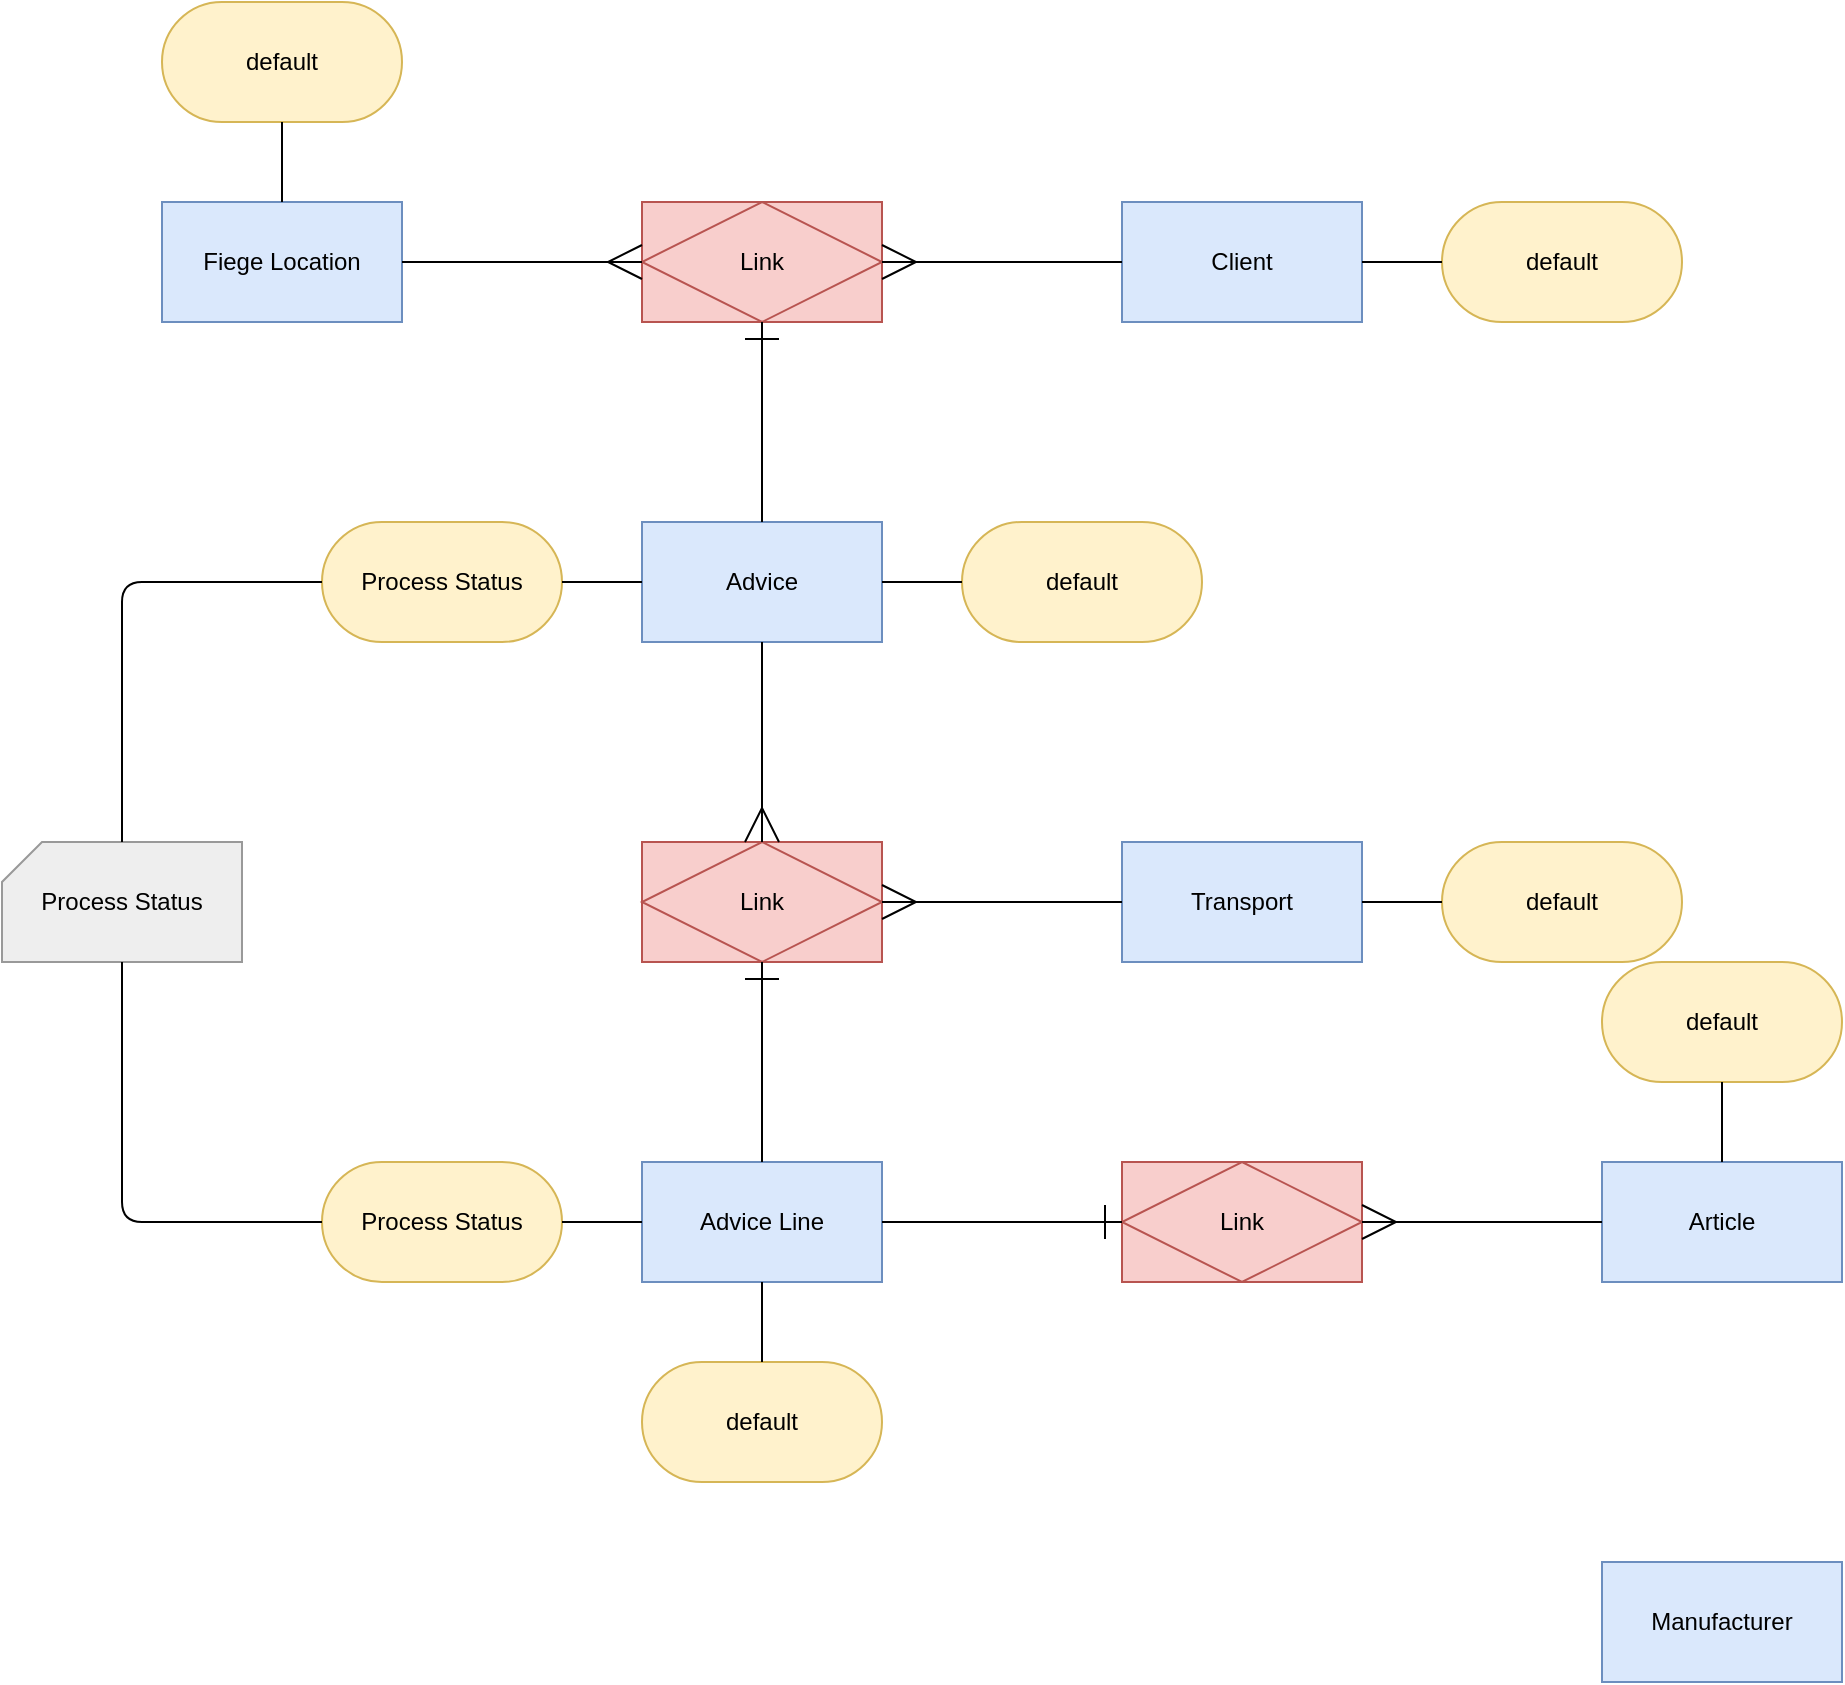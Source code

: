 <mxfile version="25.0.3">
  <diagram name="Seite-1" id="FO7F2LYot5oVuI9nNaOF">
    <mxGraphModel dx="2261" dy="746" grid="1" gridSize="10" guides="1" tooltips="1" connect="1" arrows="1" fold="1" page="1" pageScale="1" pageWidth="827" pageHeight="1169" math="0" shadow="0">
      <root>
        <mxCell id="0" />
        <mxCell id="1" parent="0" />
        <object label="Client" btelligentShapeType="Hub" id="CRDZAX5_v3VsPTcbH_Vh-15">
          <mxCell style="rounded=0;whiteSpace=wrap;html=1;fillColor=#dae8fc;strokeColor=#6c8ebf;" parent="1" vertex="1">
            <mxGeometry x="400" y="200" width="120" height="60" as="geometry" />
          </mxCell>
        </object>
        <object label="default" btelligentShapeType="Satellite" id="CRDZAX5_v3VsPTcbH_Vh-16">
          <mxCell style="rounded=1;whiteSpace=wrap;html=1;arcSize=50;fillColor=#fff2cc;strokeColor=#d6b656;" parent="1" vertex="1">
            <mxGeometry x="560" y="200" width="120" height="60" as="geometry" />
          </mxCell>
        </object>
        <object label="" btelligentShapeType="Hub-to-Sat" id="CRDZAX5_v3VsPTcbH_Vh-17">
          <mxCell style="endArrow=none;html=1;rounded=1;edgeStyle=orthogonalEdgeStyle;curved=0;" parent="1" source="CRDZAX5_v3VsPTcbH_Vh-16" target="CRDZAX5_v3VsPTcbH_Vh-15" edge="1">
            <mxGeometry width="50" height="50" relative="1" as="geometry">
              <mxPoint x="290" y="140" as="sourcePoint" />
              <mxPoint x="190" y="140" as="targetPoint" />
            </mxGeometry>
          </mxCell>
        </object>
        <object label="Fiege Location" btelligentShapeType="Hub" id="CRDZAX5_v3VsPTcbH_Vh-18">
          <mxCell style="rounded=0;whiteSpace=wrap;html=1;fillColor=#dae8fc;strokeColor=#6c8ebf;" parent="1" vertex="1">
            <mxGeometry x="-80" y="200" width="120" height="60" as="geometry" />
          </mxCell>
        </object>
        <object label="default" btelligentShapeType="Satellite" id="CRDZAX5_v3VsPTcbH_Vh-19">
          <mxCell style="rounded=1;whiteSpace=wrap;html=1;arcSize=50;fillColor=#fff2cc;strokeColor=#d6b656;" parent="1" vertex="1">
            <mxGeometry x="-80" y="100" width="120" height="60" as="geometry" />
          </mxCell>
        </object>
        <object label="" btelligentShapeType="Hub-to-Sat" id="CRDZAX5_v3VsPTcbH_Vh-20">
          <mxCell style="endArrow=none;html=1;rounded=1;edgeStyle=orthogonalEdgeStyle;curved=0;" parent="1" source="CRDZAX5_v3VsPTcbH_Vh-19" target="CRDZAX5_v3VsPTcbH_Vh-18" edge="1">
            <mxGeometry width="50" height="50" relative="1" as="geometry">
              <mxPoint x="-190" y="140" as="sourcePoint" />
              <mxPoint x="-290" y="140" as="targetPoint" />
            </mxGeometry>
          </mxCell>
        </object>
        <object label="Advice" btelligentShapeType="Hub" id="CRDZAX5_v3VsPTcbH_Vh-21">
          <mxCell style="rounded=0;whiteSpace=wrap;html=1;fillColor=#dae8fc;strokeColor=#6c8ebf;" parent="1" vertex="1">
            <mxGeometry x="160" y="360" width="120" height="60" as="geometry" />
          </mxCell>
        </object>
        <object label="default" btelligentShapeType="Satellite" id="CRDZAX5_v3VsPTcbH_Vh-22">
          <mxCell style="rounded=1;whiteSpace=wrap;html=1;arcSize=50;fillColor=#fff2cc;strokeColor=#d6b656;" parent="1" vertex="1">
            <mxGeometry x="320" y="360" width="120" height="60" as="geometry" />
          </mxCell>
        </object>
        <object label="" btelligentShapeType="Hub-to-Sat" id="CRDZAX5_v3VsPTcbH_Vh-23">
          <mxCell style="endArrow=none;html=1;rounded=1;edgeStyle=orthogonalEdgeStyle;curved=0;" parent="1" source="CRDZAX5_v3VsPTcbH_Vh-22" target="CRDZAX5_v3VsPTcbH_Vh-21" edge="1">
            <mxGeometry width="50" height="50" relative="1" as="geometry">
              <mxPoint x="50" y="300" as="sourcePoint" />
              <mxPoint x="-50" y="300" as="targetPoint" />
            </mxGeometry>
          </mxCell>
        </object>
        <object label="Link" btelligentShapeType="Link" id="CRDZAX5_v3VsPTcbH_Vh-24">
          <mxCell style="shape=associativeEntity;whiteSpace=wrap;html=1;align=center;fillColor=#f8cecc;strokeColor=#b85450;" parent="1" vertex="1">
            <mxGeometry x="160" y="200" width="120" height="60" as="geometry" />
          </mxCell>
        </object>
        <object label="" btelligentShapeType="Hub-to-Link-1" id="CRDZAX5_v3VsPTcbH_Vh-25">
          <mxCell style="endArrow=ERone;html=1;rounded=1;endSize=15;endFill=0;edgeStyle=orthogonalEdgeStyle;" parent="1" source="CRDZAX5_v3VsPTcbH_Vh-21" target="CRDZAX5_v3VsPTcbH_Vh-24" edge="1">
            <mxGeometry width="50" height="50" relative="1" as="geometry">
              <mxPoint x="230" y="380" as="sourcePoint" />
              <mxPoint x="230" y="330" as="targetPoint" />
            </mxGeometry>
          </mxCell>
        </object>
        <object label="" btelligentShapeType="Hub-to-Link-N" id="CRDZAX5_v3VsPTcbH_Vh-26">
          <mxCell style="endArrow=ERmany;html=1;rounded=1;endSize=15;endFill=0;edgeStyle=orthogonalEdgeStyle;curved=0;" parent="1" source="CRDZAX5_v3VsPTcbH_Vh-18" target="CRDZAX5_v3VsPTcbH_Vh-24" edge="1">
            <mxGeometry width="50" height="50" relative="1" as="geometry">
              <mxPoint y="70" as="sourcePoint" />
              <mxPoint y="130" as="targetPoint" />
            </mxGeometry>
          </mxCell>
        </object>
        <object label="" btelligentShapeType="Hub-to-Link-N" id="CRDZAX5_v3VsPTcbH_Vh-27">
          <mxCell style="endArrow=ERmany;html=1;rounded=1;endSize=15;endFill=0;edgeStyle=orthogonalEdgeStyle;curved=0;" parent="1" source="CRDZAX5_v3VsPTcbH_Vh-15" target="CRDZAX5_v3VsPTcbH_Vh-24" edge="1">
            <mxGeometry width="50" height="50" relative="1" as="geometry">
              <mxPoint x="380" y="60" as="sourcePoint" />
              <mxPoint x="380" y="120" as="targetPoint" />
            </mxGeometry>
          </mxCell>
        </object>
        <object label="Advice Line" btelligentShapeType="Hub" id="CRDZAX5_v3VsPTcbH_Vh-28">
          <mxCell style="rounded=0;whiteSpace=wrap;html=1;fillColor=#dae8fc;strokeColor=#6c8ebf;" parent="1" vertex="1">
            <mxGeometry x="160" y="680" width="120" height="60" as="geometry" />
          </mxCell>
        </object>
        <object label="default" btelligentShapeType="Satellite" id="CRDZAX5_v3VsPTcbH_Vh-29">
          <mxCell style="rounded=1;whiteSpace=wrap;html=1;arcSize=50;fillColor=#fff2cc;strokeColor=#d6b656;" parent="1" vertex="1">
            <mxGeometry x="160" y="780" width="120" height="60" as="geometry" />
          </mxCell>
        </object>
        <object label="" btelligentShapeType="Hub-to-Sat" id="CRDZAX5_v3VsPTcbH_Vh-30">
          <mxCell style="endArrow=none;html=1;rounded=1;edgeStyle=orthogonalEdgeStyle;curved=0;" parent="1" source="CRDZAX5_v3VsPTcbH_Vh-29" target="CRDZAX5_v3VsPTcbH_Vh-28" edge="1">
            <mxGeometry width="50" height="50" relative="1" as="geometry">
              <mxPoint x="50" y="620" as="sourcePoint" />
              <mxPoint x="-50" y="620" as="targetPoint" />
            </mxGeometry>
          </mxCell>
        </object>
        <object label="Link" btelligentShapeType="Link" id="CRDZAX5_v3VsPTcbH_Vh-32">
          <mxCell style="shape=associativeEntity;whiteSpace=wrap;html=1;align=center;fillColor=#f8cecc;strokeColor=#b85450;" parent="1" vertex="1">
            <mxGeometry x="160" y="520" width="120" height="60" as="geometry" />
          </mxCell>
        </object>
        <object label="" btelligentShapeType="Hub-to-Link-1" id="CRDZAX5_v3VsPTcbH_Vh-33">
          <mxCell style="endArrow=ERone;html=1;rounded=1;endSize=15;endFill=0;edgeStyle=orthogonalEdgeStyle;" parent="1" source="CRDZAX5_v3VsPTcbH_Vh-28" target="CRDZAX5_v3VsPTcbH_Vh-32" edge="1">
            <mxGeometry width="50" height="50" relative="1" as="geometry">
              <mxPoint x="150" y="660" as="sourcePoint" />
              <mxPoint x="150" y="610" as="targetPoint" />
            </mxGeometry>
          </mxCell>
        </object>
        <object label="" btelligentShapeType="Hub-to-Link-N" id="CRDZAX5_v3VsPTcbH_Vh-34">
          <mxCell style="endArrow=ERmany;html=1;rounded=1;endSize=15;endFill=0;edgeStyle=orthogonalEdgeStyle;curved=0;" parent="1" source="CRDZAX5_v3VsPTcbH_Vh-21" target="CRDZAX5_v3VsPTcbH_Vh-32" edge="1">
            <mxGeometry width="50" height="50" relative="1" as="geometry">
              <mxPoint x="60" y="430" as="sourcePoint" />
              <mxPoint x="60" y="490" as="targetPoint" />
            </mxGeometry>
          </mxCell>
        </object>
        <object label="Article" btelligentShapeType="Hub" id="CRDZAX5_v3VsPTcbH_Vh-35">
          <mxCell style="rounded=0;whiteSpace=wrap;html=1;fillColor=#dae8fc;strokeColor=#6c8ebf;" parent="1" vertex="1">
            <mxGeometry x="640" y="680" width="120" height="60" as="geometry" />
          </mxCell>
        </object>
        <object label="default" btelligentShapeType="Satellite" id="CRDZAX5_v3VsPTcbH_Vh-36">
          <mxCell style="rounded=1;whiteSpace=wrap;html=1;arcSize=50;fillColor=#fff2cc;strokeColor=#d6b656;" parent="1" vertex="1">
            <mxGeometry x="640" y="580" width="120" height="60" as="geometry" />
          </mxCell>
        </object>
        <object label="" btelligentShapeType="Hub-to-Sat" id="CRDZAX5_v3VsPTcbH_Vh-37">
          <mxCell style="endArrow=none;html=1;rounded=1;edgeStyle=orthogonalEdgeStyle;curved=0;" parent="1" source="CRDZAX5_v3VsPTcbH_Vh-36" target="CRDZAX5_v3VsPTcbH_Vh-35" edge="1">
            <mxGeometry width="50" height="50" relative="1" as="geometry">
              <mxPoint x="530" y="620" as="sourcePoint" />
              <mxPoint x="430" y="620" as="targetPoint" />
            </mxGeometry>
          </mxCell>
        </object>
        <object label="Link" btelligentShapeType="Link" id="CRDZAX5_v3VsPTcbH_Vh-38">
          <mxCell style="shape=associativeEntity;whiteSpace=wrap;html=1;align=center;fillColor=#f8cecc;strokeColor=#b85450;" parent="1" vertex="1">
            <mxGeometry x="400" y="680" width="120" height="60" as="geometry" />
          </mxCell>
        </object>
        <object label="" btelligentShapeType="Hub-to-Link-1" id="CRDZAX5_v3VsPTcbH_Vh-39">
          <mxCell style="endArrow=ERone;html=1;rounded=1;endSize=15;endFill=0;edgeStyle=orthogonalEdgeStyle;" parent="1" source="CRDZAX5_v3VsPTcbH_Vh-28" target="CRDZAX5_v3VsPTcbH_Vh-38" edge="1">
            <mxGeometry width="50" height="50" relative="1" as="geometry">
              <mxPoint x="310" y="930" as="sourcePoint" />
              <mxPoint x="310" y="880" as="targetPoint" />
            </mxGeometry>
          </mxCell>
        </object>
        <object label="" btelligentShapeType="Hub-to-Link-N" id="CRDZAX5_v3VsPTcbH_Vh-40">
          <mxCell style="endArrow=ERmany;html=1;rounded=1;endSize=15;endFill=0;edgeStyle=orthogonalEdgeStyle;curved=0;" parent="1" source="CRDZAX5_v3VsPTcbH_Vh-35" target="CRDZAX5_v3VsPTcbH_Vh-38" edge="1">
            <mxGeometry width="50" height="50" relative="1" as="geometry">
              <mxPoint x="490" y="450" as="sourcePoint" />
              <mxPoint x="490" y="510" as="targetPoint" />
            </mxGeometry>
          </mxCell>
        </object>
        <object label="Process Status" btelligentShapeType="Satellite" id="mK-Mi_4KFUAdVltzjD9l-1">
          <mxCell style="rounded=1;whiteSpace=wrap;html=1;arcSize=50;fillColor=#fff2cc;strokeColor=#d6b656;" parent="1" vertex="1">
            <mxGeometry y="360" width="120" height="60" as="geometry" />
          </mxCell>
        </object>
        <object label="Process Status" btelligentShapeType="Satellite" id="mK-Mi_4KFUAdVltzjD9l-2">
          <mxCell style="rounded=1;whiteSpace=wrap;html=1;arcSize=50;fillColor=#fff2cc;strokeColor=#d6b656;" parent="1" vertex="1">
            <mxGeometry y="680" width="120" height="60" as="geometry" />
          </mxCell>
        </object>
        <object label="" btelligentShapeType="Hub-to-Sat" id="mK-Mi_4KFUAdVltzjD9l-3">
          <mxCell style="endArrow=none;html=1;rounded=1;edgeStyle=orthogonalEdgeStyle;curved=0;" parent="1" source="CRDZAX5_v3VsPTcbH_Vh-28" target="mK-Mi_4KFUAdVltzjD9l-2" edge="1">
            <mxGeometry width="50" height="50" relative="1" as="geometry">
              <mxPoint x="190" y="640" as="sourcePoint" />
              <mxPoint x="90" y="640" as="targetPoint" />
            </mxGeometry>
          </mxCell>
        </object>
        <object label="" btelligentShapeType="Hub-to-Sat" id="mK-Mi_4KFUAdVltzjD9l-5">
          <mxCell style="endArrow=none;html=1;rounded=1;edgeStyle=orthogonalEdgeStyle;curved=0;" parent="1" source="CRDZAX5_v3VsPTcbH_Vh-21" target="mK-Mi_4KFUAdVltzjD9l-1" edge="1">
            <mxGeometry width="50" height="50" relative="1" as="geometry">
              <mxPoint x="-240" y="540" as="sourcePoint" />
              <mxPoint x="-340" y="540" as="targetPoint" />
            </mxGeometry>
          </mxCell>
        </object>
        <object label="Process Status" btelligentShapeType="Reference" id="mK-Mi_4KFUAdVltzjD9l-6">
          <mxCell style="shape=card;whiteSpace=wrap;html=1;size=20;fillColor=#eeeeee;strokeColor=#999999;" parent="1" vertex="1">
            <mxGeometry x="-160" y="520" width="120" height="60" as="geometry" />
          </mxCell>
        </object>
        <object label="" btelligentShapeType="Hub-to-Sat" id="mK-Mi_4KFUAdVltzjD9l-7">
          <mxCell style="endArrow=none;html=1;rounded=1;edgeStyle=orthogonalEdgeStyle;curved=0;" parent="1" source="mK-Mi_4KFUAdVltzjD9l-1" target="mK-Mi_4KFUAdVltzjD9l-6" edge="1">
            <mxGeometry width="50" height="50" relative="1" as="geometry">
              <mxPoint x="-40" y="390" as="sourcePoint" />
              <mxPoint x="-140" y="390" as="targetPoint" />
            </mxGeometry>
          </mxCell>
        </object>
        <object label="" btelligentShapeType="Hub-to-Sat" id="mK-Mi_4KFUAdVltzjD9l-8">
          <mxCell style="endArrow=none;html=1;rounded=1;edgeStyle=orthogonalEdgeStyle;curved=0;" parent="1" source="mK-Mi_4KFUAdVltzjD9l-6" target="mK-Mi_4KFUAdVltzjD9l-2" edge="1">
            <mxGeometry width="50" height="50" relative="1" as="geometry">
              <mxPoint x="10" y="400" as="sourcePoint" />
              <mxPoint x="-90" y="530" as="targetPoint" />
              <Array as="points">
                <mxPoint x="-100" y="710" />
              </Array>
            </mxGeometry>
          </mxCell>
        </object>
        <object label="Manufacturer" btelligentShapeType="Hub" id="XAUylolUDNEYOAg-yCa5-1">
          <mxCell style="rounded=0;whiteSpace=wrap;html=1;fillColor=#dae8fc;strokeColor=#6c8ebf;" vertex="1" parent="1">
            <mxGeometry x="640" y="880" width="120" height="60" as="geometry" />
          </mxCell>
        </object>
        <object label="Transport" btelligentShapeType="Hub" id="XAUylolUDNEYOAg-yCa5-2">
          <mxCell style="rounded=0;whiteSpace=wrap;html=1;fillColor=#dae8fc;strokeColor=#6c8ebf;" vertex="1" parent="1">
            <mxGeometry x="400" y="520" width="120" height="60" as="geometry" />
          </mxCell>
        </object>
        <object label="default" btelligentShapeType="Satellite" id="XAUylolUDNEYOAg-yCa5-3">
          <mxCell style="rounded=1;whiteSpace=wrap;html=1;arcSize=50;fillColor=#fff2cc;strokeColor=#d6b656;" vertex="1" parent="1">
            <mxGeometry x="560" y="520" width="120" height="60" as="geometry" />
          </mxCell>
        </object>
        <object label="" btelligentShapeType="Hub-to-Sat" id="XAUylolUDNEYOAg-yCa5-4">
          <mxCell style="endArrow=none;html=1;rounded=1;edgeStyle=orthogonalEdgeStyle;curved=0;" edge="1" source="XAUylolUDNEYOAg-yCa5-3" target="XAUylolUDNEYOAg-yCa5-2" parent="1">
            <mxGeometry width="50" height="50" relative="1" as="geometry">
              <mxPoint x="290" y="460" as="sourcePoint" />
              <mxPoint x="190" y="460" as="targetPoint" />
            </mxGeometry>
          </mxCell>
        </object>
        <object label="" btelligentShapeType="Hub-to-Link-N" id="XAUylolUDNEYOAg-yCa5-5">
          <mxCell style="endArrow=ERmany;html=1;rounded=1;endSize=15;endFill=0;edgeStyle=orthogonalEdgeStyle;curved=0;" edge="1" parent="1" source="XAUylolUDNEYOAg-yCa5-2" target="CRDZAX5_v3VsPTcbH_Vh-32">
            <mxGeometry width="50" height="50" relative="1" as="geometry">
              <mxPoint x="230" y="430" as="sourcePoint" />
              <mxPoint x="230" y="530" as="targetPoint" />
            </mxGeometry>
          </mxCell>
        </object>
      </root>
    </mxGraphModel>
  </diagram>
</mxfile>
